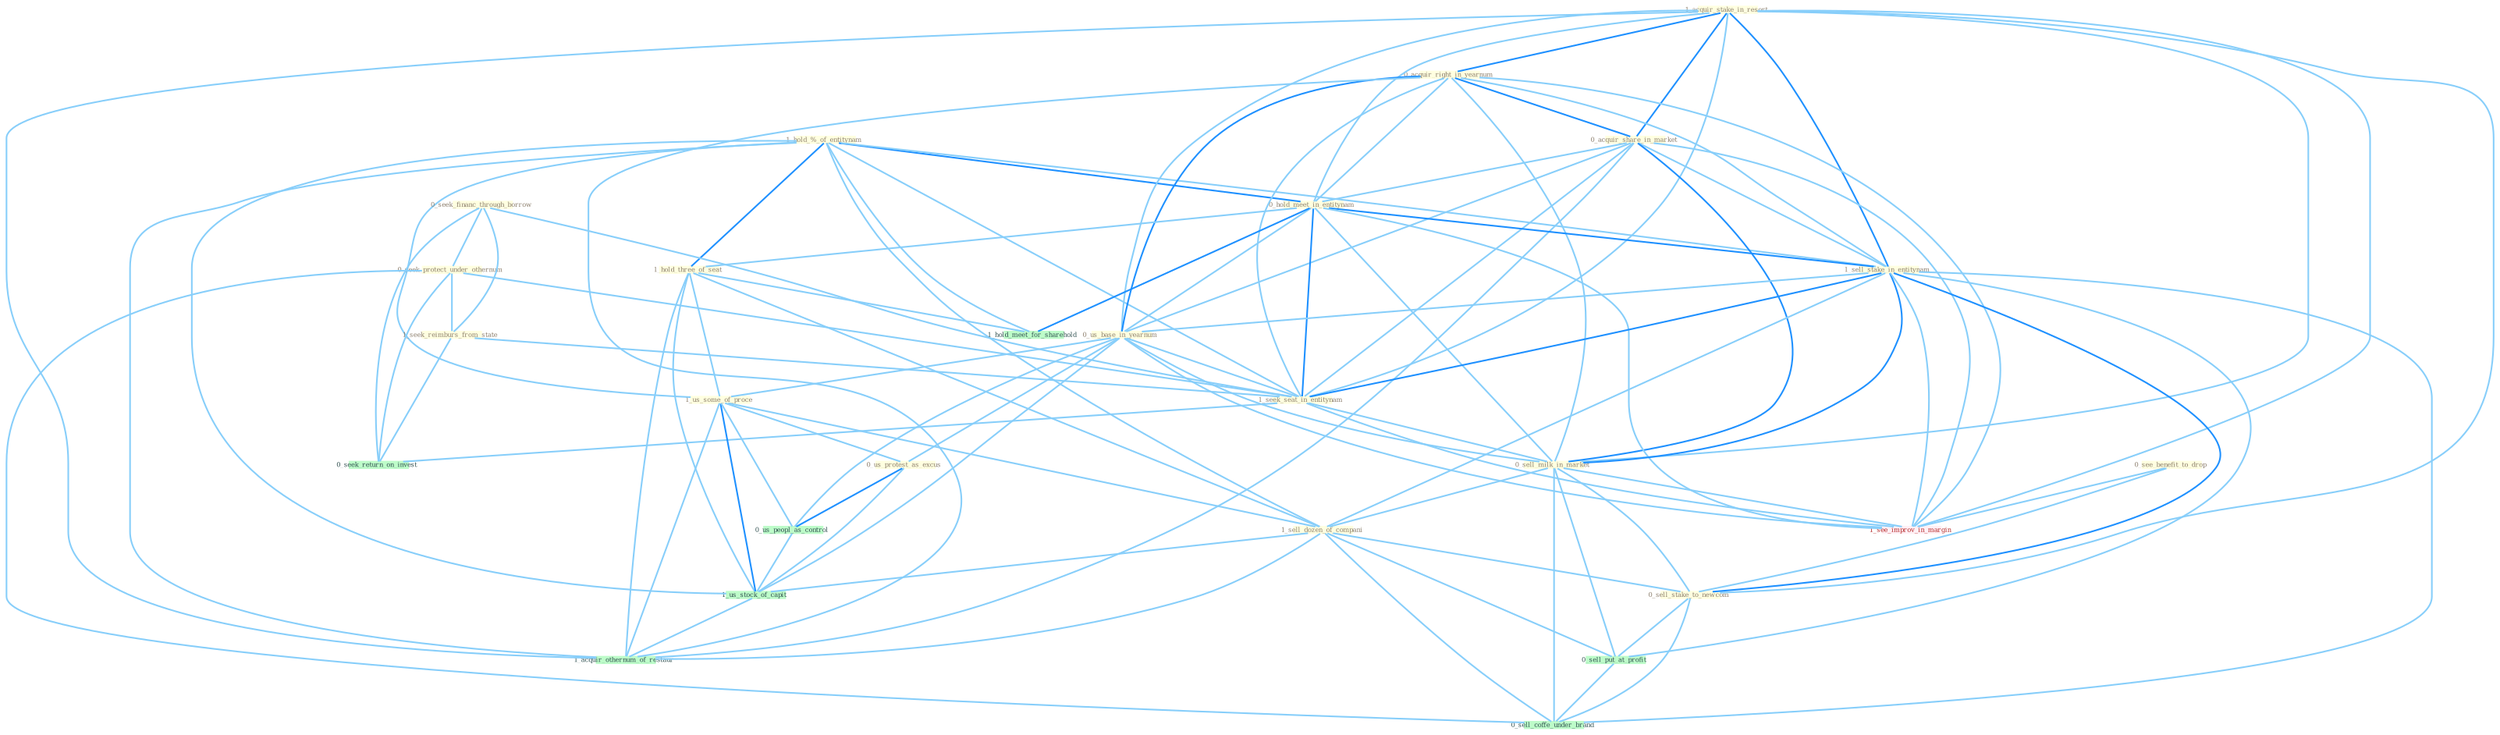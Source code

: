 Graph G{ 
    node
    [shape=polygon,style=filled,width=.5,height=.06,color="#BDFCC9",fixedsize=true,fontsize=4,
    fontcolor="#2f4f4f"];
    {node
    [color="#ffffe0", fontcolor="#8b7d6b"] "1_hold_%_of_entitynam " "0_seek_financ_through_borrow " "0_seek_protect_under_othernum " "1_acquir_stake_in_resort " "0_acquir_right_in_yearnum " "0_acquir_share_in_market " "0_hold_meet_in_entitynam " "1_sell_stake_in_entitynam " "0_us_base_in_yearnum " "1_seek_reimburs_from_state " "1_hold_three_of_seat " "1_seek_seat_in_entitynam " "0_sell_milk_in_market " "0_see_benefit_to_drop " "1_us_some_of_proce " "1_sell_dozen_of_compani " "0_us_protest_as_excus " "0_sell_stake_to_newcom "}
{node [color="#fff0f5", fontcolor="#b22222"] "1_see_improv_in_margin "}
edge [color="#B0E2FF"];

	"1_hold_%_of_entitynam " -- "0_hold_meet_in_entitynam " [w="2", color="#1e90ff" , len=0.8];
	"1_hold_%_of_entitynam " -- "1_sell_stake_in_entitynam " [w="1", color="#87cefa" ];
	"1_hold_%_of_entitynam " -- "1_hold_three_of_seat " [w="2", color="#1e90ff" , len=0.8];
	"1_hold_%_of_entitynam " -- "1_seek_seat_in_entitynam " [w="1", color="#87cefa" ];
	"1_hold_%_of_entitynam " -- "1_us_some_of_proce " [w="1", color="#87cefa" ];
	"1_hold_%_of_entitynam " -- "1_sell_dozen_of_compani " [w="1", color="#87cefa" ];
	"1_hold_%_of_entitynam " -- "1_us_stock_of_capit " [w="1", color="#87cefa" ];
	"1_hold_%_of_entitynam " -- "1_hold_meet_for_sharehold " [w="1", color="#87cefa" ];
	"1_hold_%_of_entitynam " -- "1_acquir_othernum_of_restaur " [w="1", color="#87cefa" ];
	"0_seek_financ_through_borrow " -- "0_seek_protect_under_othernum " [w="1", color="#87cefa" ];
	"0_seek_financ_through_borrow " -- "1_seek_reimburs_from_state " [w="1", color="#87cefa" ];
	"0_seek_financ_through_borrow " -- "1_seek_seat_in_entitynam " [w="1", color="#87cefa" ];
	"0_seek_financ_through_borrow " -- "0_seek_return_on_invest " [w="1", color="#87cefa" ];
	"0_seek_protect_under_othernum " -- "1_seek_reimburs_from_state " [w="1", color="#87cefa" ];
	"0_seek_protect_under_othernum " -- "1_seek_seat_in_entitynam " [w="1", color="#87cefa" ];
	"0_seek_protect_under_othernum " -- "0_seek_return_on_invest " [w="1", color="#87cefa" ];
	"0_seek_protect_under_othernum " -- "0_sell_coffe_under_brand " [w="1", color="#87cefa" ];
	"1_acquir_stake_in_resort " -- "0_acquir_right_in_yearnum " [w="2", color="#1e90ff" , len=0.8];
	"1_acquir_stake_in_resort " -- "0_acquir_share_in_market " [w="2", color="#1e90ff" , len=0.8];
	"1_acquir_stake_in_resort " -- "0_hold_meet_in_entitynam " [w="1", color="#87cefa" ];
	"1_acquir_stake_in_resort " -- "1_sell_stake_in_entitynam " [w="2", color="#1e90ff" , len=0.8];
	"1_acquir_stake_in_resort " -- "0_us_base_in_yearnum " [w="1", color="#87cefa" ];
	"1_acquir_stake_in_resort " -- "1_seek_seat_in_entitynam " [w="1", color="#87cefa" ];
	"1_acquir_stake_in_resort " -- "0_sell_milk_in_market " [w="1", color="#87cefa" ];
	"1_acquir_stake_in_resort " -- "0_sell_stake_to_newcom " [w="1", color="#87cefa" ];
	"1_acquir_stake_in_resort " -- "1_see_improv_in_margin " [w="1", color="#87cefa" ];
	"1_acquir_stake_in_resort " -- "1_acquir_othernum_of_restaur " [w="1", color="#87cefa" ];
	"0_acquir_right_in_yearnum " -- "0_acquir_share_in_market " [w="2", color="#1e90ff" , len=0.8];
	"0_acquir_right_in_yearnum " -- "0_hold_meet_in_entitynam " [w="1", color="#87cefa" ];
	"0_acquir_right_in_yearnum " -- "1_sell_stake_in_entitynam " [w="1", color="#87cefa" ];
	"0_acquir_right_in_yearnum " -- "0_us_base_in_yearnum " [w="2", color="#1e90ff" , len=0.8];
	"0_acquir_right_in_yearnum " -- "1_seek_seat_in_entitynam " [w="1", color="#87cefa" ];
	"0_acquir_right_in_yearnum " -- "0_sell_milk_in_market " [w="1", color="#87cefa" ];
	"0_acquir_right_in_yearnum " -- "1_see_improv_in_margin " [w="1", color="#87cefa" ];
	"0_acquir_right_in_yearnum " -- "1_acquir_othernum_of_restaur " [w="1", color="#87cefa" ];
	"0_acquir_share_in_market " -- "0_hold_meet_in_entitynam " [w="1", color="#87cefa" ];
	"0_acquir_share_in_market " -- "1_sell_stake_in_entitynam " [w="1", color="#87cefa" ];
	"0_acquir_share_in_market " -- "0_us_base_in_yearnum " [w="1", color="#87cefa" ];
	"0_acquir_share_in_market " -- "1_seek_seat_in_entitynam " [w="1", color="#87cefa" ];
	"0_acquir_share_in_market " -- "0_sell_milk_in_market " [w="2", color="#1e90ff" , len=0.8];
	"0_acquir_share_in_market " -- "1_see_improv_in_margin " [w="1", color="#87cefa" ];
	"0_acquir_share_in_market " -- "1_acquir_othernum_of_restaur " [w="1", color="#87cefa" ];
	"0_hold_meet_in_entitynam " -- "1_sell_stake_in_entitynam " [w="2", color="#1e90ff" , len=0.8];
	"0_hold_meet_in_entitynam " -- "0_us_base_in_yearnum " [w="1", color="#87cefa" ];
	"0_hold_meet_in_entitynam " -- "1_hold_three_of_seat " [w="1", color="#87cefa" ];
	"0_hold_meet_in_entitynam " -- "1_seek_seat_in_entitynam " [w="2", color="#1e90ff" , len=0.8];
	"0_hold_meet_in_entitynam " -- "0_sell_milk_in_market " [w="1", color="#87cefa" ];
	"0_hold_meet_in_entitynam " -- "1_see_improv_in_margin " [w="1", color="#87cefa" ];
	"0_hold_meet_in_entitynam " -- "1_hold_meet_for_sharehold " [w="2", color="#1e90ff" , len=0.8];
	"1_sell_stake_in_entitynam " -- "0_us_base_in_yearnum " [w="1", color="#87cefa" ];
	"1_sell_stake_in_entitynam " -- "1_seek_seat_in_entitynam " [w="2", color="#1e90ff" , len=0.8];
	"1_sell_stake_in_entitynam " -- "0_sell_milk_in_market " [w="2", color="#1e90ff" , len=0.8];
	"1_sell_stake_in_entitynam " -- "1_sell_dozen_of_compani " [w="1", color="#87cefa" ];
	"1_sell_stake_in_entitynam " -- "0_sell_stake_to_newcom " [w="2", color="#1e90ff" , len=0.8];
	"1_sell_stake_in_entitynam " -- "0_sell_put_at_profit " [w="1", color="#87cefa" ];
	"1_sell_stake_in_entitynam " -- "1_see_improv_in_margin " [w="1", color="#87cefa" ];
	"1_sell_stake_in_entitynam " -- "0_sell_coffe_under_brand " [w="1", color="#87cefa" ];
	"0_us_base_in_yearnum " -- "1_seek_seat_in_entitynam " [w="1", color="#87cefa" ];
	"0_us_base_in_yearnum " -- "0_sell_milk_in_market " [w="1", color="#87cefa" ];
	"0_us_base_in_yearnum " -- "1_us_some_of_proce " [w="1", color="#87cefa" ];
	"0_us_base_in_yearnum " -- "0_us_protest_as_excus " [w="1", color="#87cefa" ];
	"0_us_base_in_yearnum " -- "0_us_peopl_as_control " [w="1", color="#87cefa" ];
	"0_us_base_in_yearnum " -- "1_us_stock_of_capit " [w="1", color="#87cefa" ];
	"0_us_base_in_yearnum " -- "1_see_improv_in_margin " [w="1", color="#87cefa" ];
	"1_seek_reimburs_from_state " -- "1_seek_seat_in_entitynam " [w="1", color="#87cefa" ];
	"1_seek_reimburs_from_state " -- "0_seek_return_on_invest " [w="1", color="#87cefa" ];
	"1_hold_three_of_seat " -- "1_us_some_of_proce " [w="1", color="#87cefa" ];
	"1_hold_three_of_seat " -- "1_sell_dozen_of_compani " [w="1", color="#87cefa" ];
	"1_hold_three_of_seat " -- "1_us_stock_of_capit " [w="1", color="#87cefa" ];
	"1_hold_three_of_seat " -- "1_hold_meet_for_sharehold " [w="1", color="#87cefa" ];
	"1_hold_three_of_seat " -- "1_acquir_othernum_of_restaur " [w="1", color="#87cefa" ];
	"1_seek_seat_in_entitynam " -- "0_sell_milk_in_market " [w="1", color="#87cefa" ];
	"1_seek_seat_in_entitynam " -- "0_seek_return_on_invest " [w="1", color="#87cefa" ];
	"1_seek_seat_in_entitynam " -- "1_see_improv_in_margin " [w="1", color="#87cefa" ];
	"0_sell_milk_in_market " -- "1_sell_dozen_of_compani " [w="1", color="#87cefa" ];
	"0_sell_milk_in_market " -- "0_sell_stake_to_newcom " [w="1", color="#87cefa" ];
	"0_sell_milk_in_market " -- "0_sell_put_at_profit " [w="1", color="#87cefa" ];
	"0_sell_milk_in_market " -- "1_see_improv_in_margin " [w="1", color="#87cefa" ];
	"0_sell_milk_in_market " -- "0_sell_coffe_under_brand " [w="1", color="#87cefa" ];
	"0_see_benefit_to_drop " -- "0_sell_stake_to_newcom " [w="1", color="#87cefa" ];
	"0_see_benefit_to_drop " -- "1_see_improv_in_margin " [w="1", color="#87cefa" ];
	"1_us_some_of_proce " -- "1_sell_dozen_of_compani " [w="1", color="#87cefa" ];
	"1_us_some_of_proce " -- "0_us_protest_as_excus " [w="1", color="#87cefa" ];
	"1_us_some_of_proce " -- "0_us_peopl_as_control " [w="1", color="#87cefa" ];
	"1_us_some_of_proce " -- "1_us_stock_of_capit " [w="2", color="#1e90ff" , len=0.8];
	"1_us_some_of_proce " -- "1_acquir_othernum_of_restaur " [w="1", color="#87cefa" ];
	"1_sell_dozen_of_compani " -- "0_sell_stake_to_newcom " [w="1", color="#87cefa" ];
	"1_sell_dozen_of_compani " -- "0_sell_put_at_profit " [w="1", color="#87cefa" ];
	"1_sell_dozen_of_compani " -- "1_us_stock_of_capit " [w="1", color="#87cefa" ];
	"1_sell_dozen_of_compani " -- "0_sell_coffe_under_brand " [w="1", color="#87cefa" ];
	"1_sell_dozen_of_compani " -- "1_acquir_othernum_of_restaur " [w="1", color="#87cefa" ];
	"0_us_protest_as_excus " -- "0_us_peopl_as_control " [w="2", color="#1e90ff" , len=0.8];
	"0_us_protest_as_excus " -- "1_us_stock_of_capit " [w="1", color="#87cefa" ];
	"0_sell_stake_to_newcom " -- "0_sell_put_at_profit " [w="1", color="#87cefa" ];
	"0_sell_stake_to_newcom " -- "0_sell_coffe_under_brand " [w="1", color="#87cefa" ];
	"0_us_peopl_as_control " -- "1_us_stock_of_capit " [w="1", color="#87cefa" ];
	"0_sell_put_at_profit " -- "0_sell_coffe_under_brand " [w="1", color="#87cefa" ];
	"1_us_stock_of_capit " -- "1_acquir_othernum_of_restaur " [w="1", color="#87cefa" ];
}